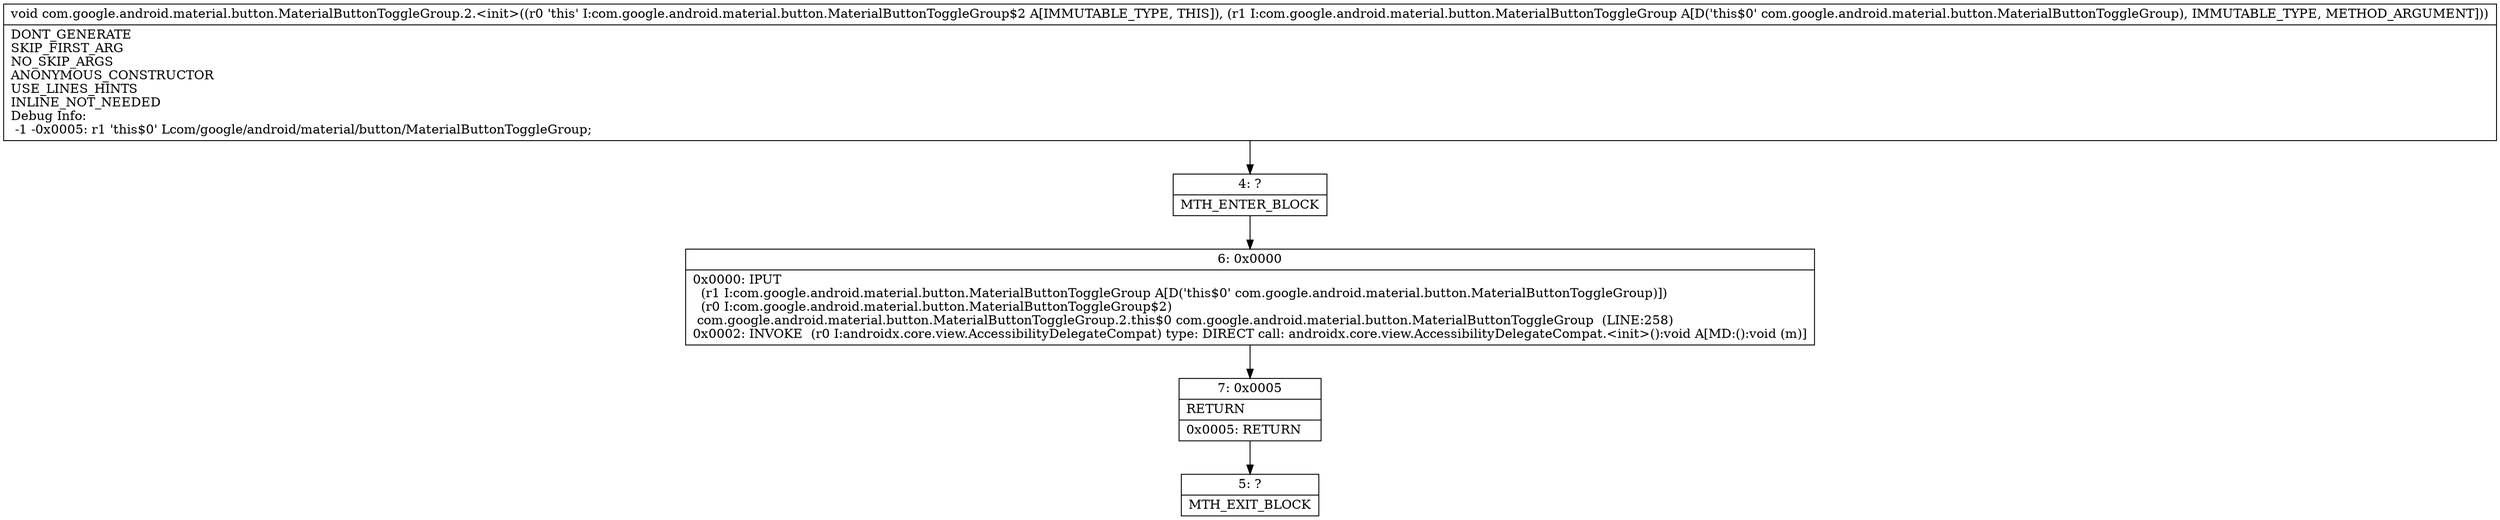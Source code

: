 digraph "CFG forcom.google.android.material.button.MaterialButtonToggleGroup.2.\<init\>(Lcom\/google\/android\/material\/button\/MaterialButtonToggleGroup;)V" {
Node_4 [shape=record,label="{4\:\ ?|MTH_ENTER_BLOCK\l}"];
Node_6 [shape=record,label="{6\:\ 0x0000|0x0000: IPUT  \l  (r1 I:com.google.android.material.button.MaterialButtonToggleGroup A[D('this$0' com.google.android.material.button.MaterialButtonToggleGroup)])\l  (r0 I:com.google.android.material.button.MaterialButtonToggleGroup$2)\l com.google.android.material.button.MaterialButtonToggleGroup.2.this$0 com.google.android.material.button.MaterialButtonToggleGroup  (LINE:258)\l0x0002: INVOKE  (r0 I:androidx.core.view.AccessibilityDelegateCompat) type: DIRECT call: androidx.core.view.AccessibilityDelegateCompat.\<init\>():void A[MD:():void (m)]\l}"];
Node_7 [shape=record,label="{7\:\ 0x0005|RETURN\l|0x0005: RETURN   \l}"];
Node_5 [shape=record,label="{5\:\ ?|MTH_EXIT_BLOCK\l}"];
MethodNode[shape=record,label="{void com.google.android.material.button.MaterialButtonToggleGroup.2.\<init\>((r0 'this' I:com.google.android.material.button.MaterialButtonToggleGroup$2 A[IMMUTABLE_TYPE, THIS]), (r1 I:com.google.android.material.button.MaterialButtonToggleGroup A[D('this$0' com.google.android.material.button.MaterialButtonToggleGroup), IMMUTABLE_TYPE, METHOD_ARGUMENT]))  | DONT_GENERATE\lSKIP_FIRST_ARG\lNO_SKIP_ARGS\lANONYMOUS_CONSTRUCTOR\lUSE_LINES_HINTS\lINLINE_NOT_NEEDED\lDebug Info:\l  \-1 \-0x0005: r1 'this$0' Lcom\/google\/android\/material\/button\/MaterialButtonToggleGroup;\l}"];
MethodNode -> Node_4;Node_4 -> Node_6;
Node_6 -> Node_7;
Node_7 -> Node_5;
}

